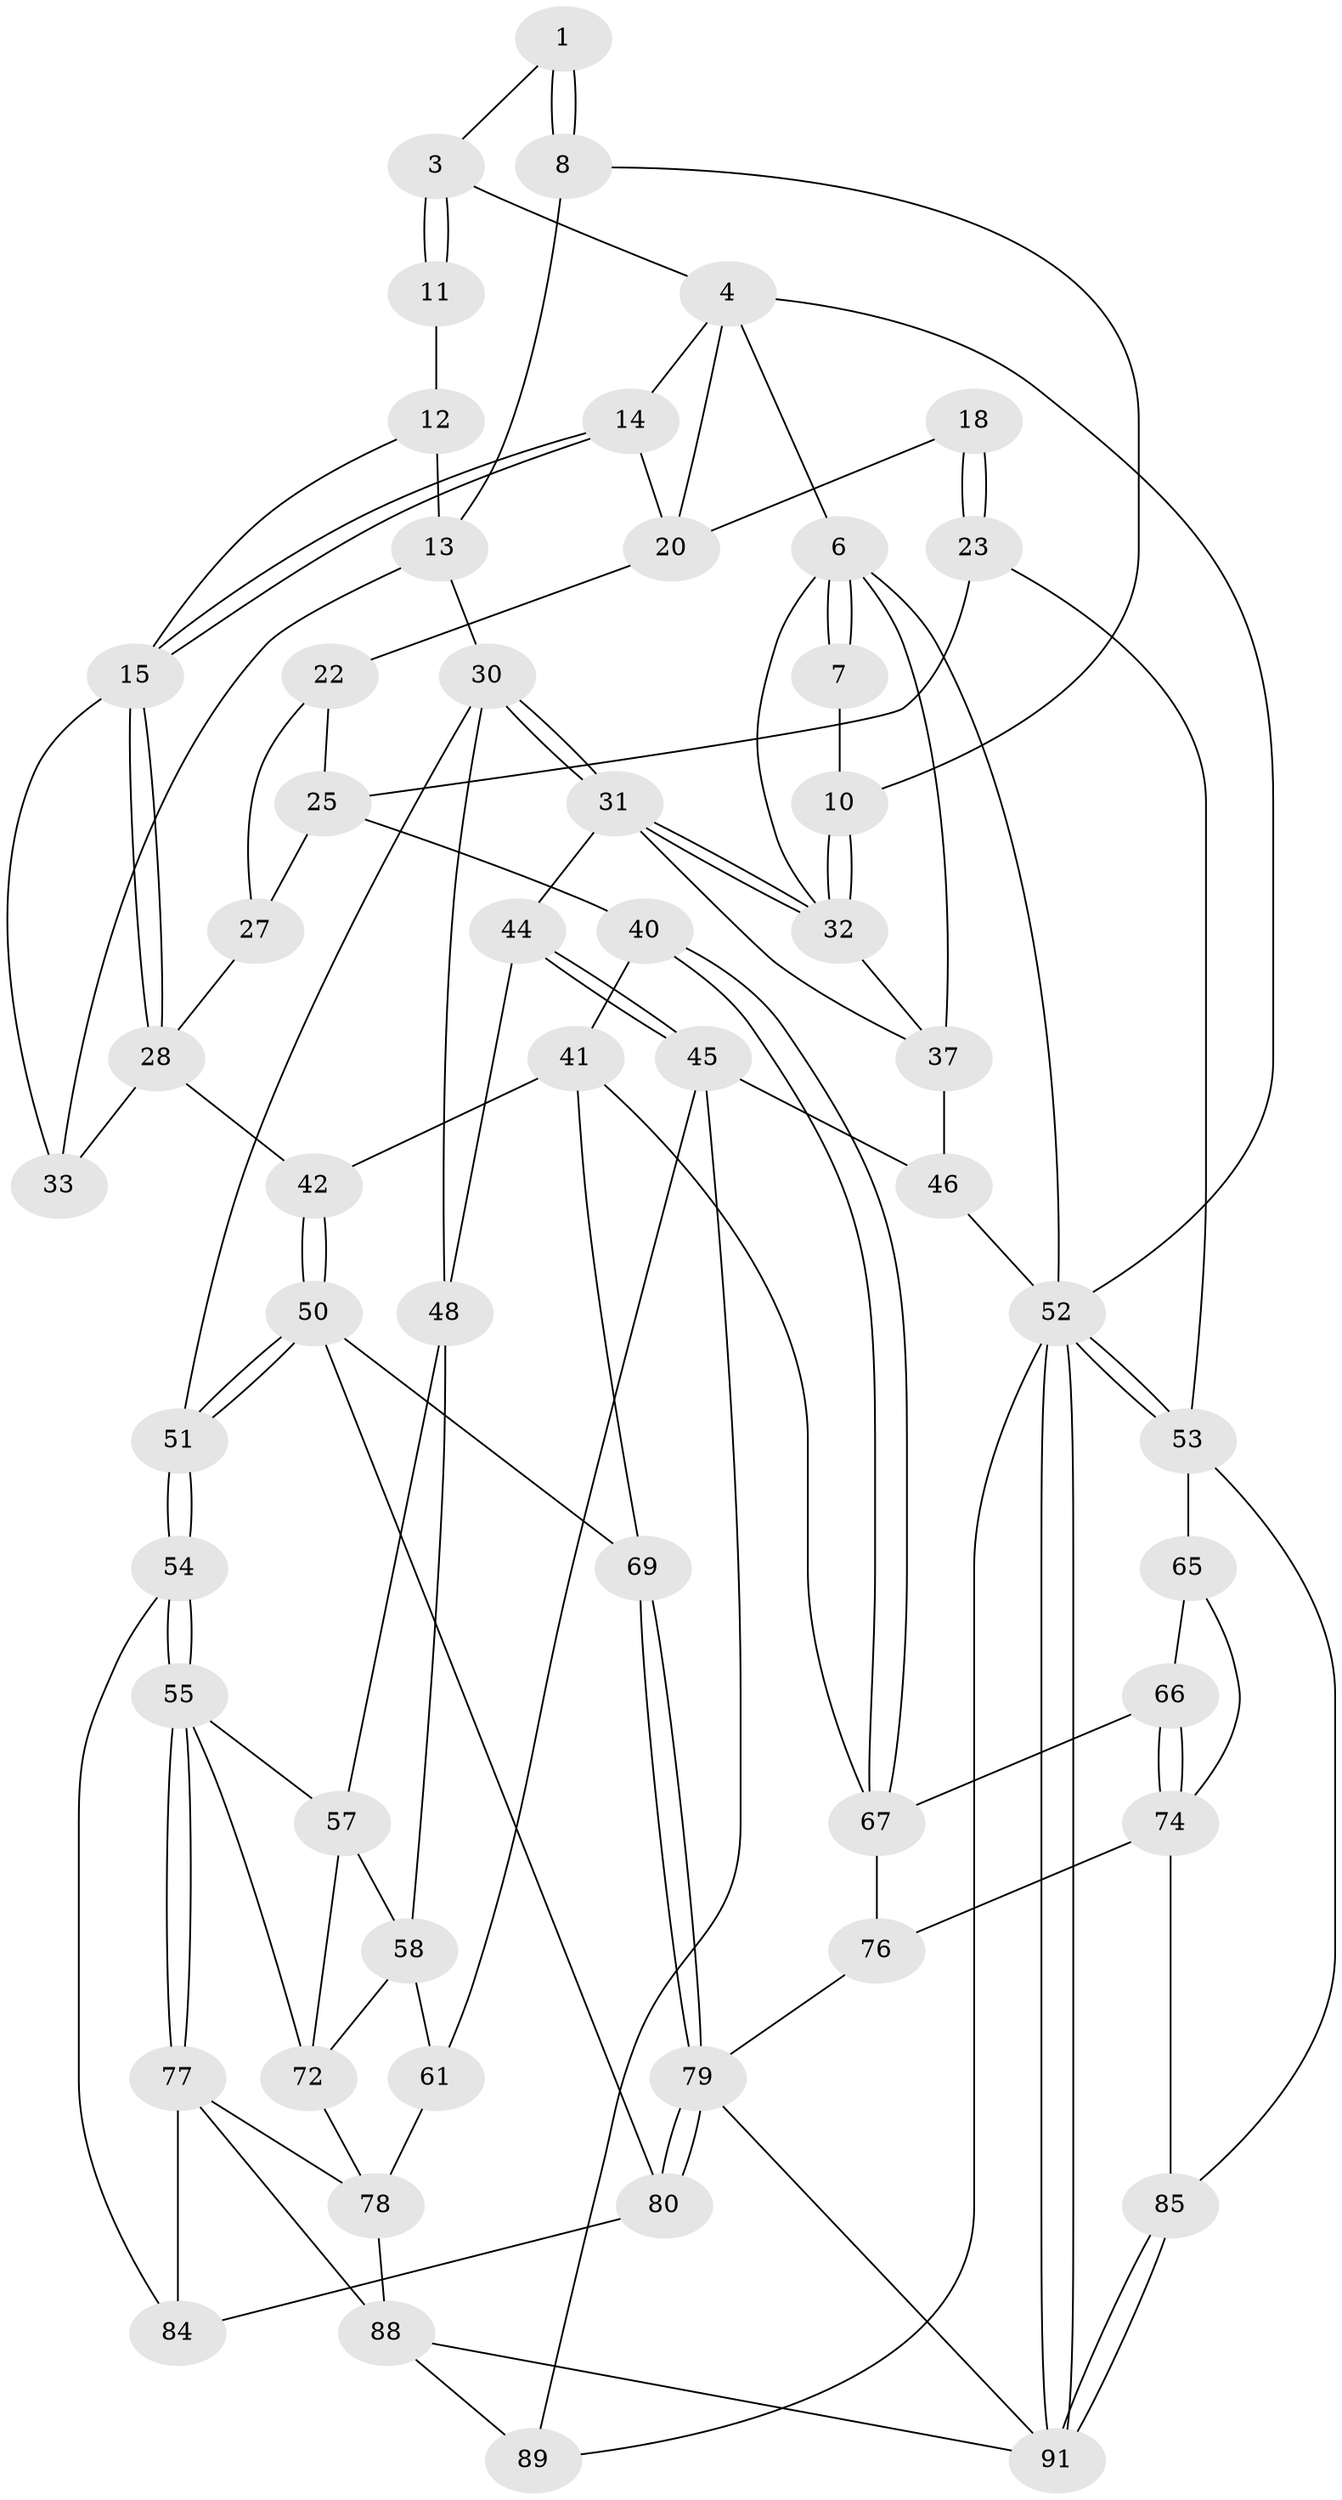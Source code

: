 // original degree distribution, {3: 0.05434782608695652, 4: 0.22826086956521738, 6: 0.2717391304347826, 5: 0.44565217391304346}
// Generated by graph-tools (version 1.1) at 2025/11/02/27/25 16:11:55]
// undirected, 56 vertices, 120 edges
graph export_dot {
graph [start="1"]
  node [color=gray90,style=filled];
  1 [pos="+0.3838620735253172+0",super="+2"];
  3 [pos="+0.6738034767706202+0"];
  4 [pos="+0.733656974577163+0",super="+5"];
  6 [pos="+0+0",super="+35"];
  7 [pos="+0.09571794460444856+0"];
  8 [pos="+0.3795778208717209+0.18605139773237633",super="+9"];
  10 [pos="+0.3327196832422093+0.2177831977572185"];
  11 [pos="+0.614999168823106+0.10839715121600398"];
  12 [pos="+0.5176705912246381+0.2561165694738145",super="+17"];
  13 [pos="+0.44848806280645614+0.26233203992545623",super="+29"];
  14 [pos="+0.7975487153141358+0.22749116359413935"];
  15 [pos="+0.7101278169856552+0.34914653674528917",super="+16"];
  18 [pos="+0.8633172533842842+0.26049681429100247",super="+19"];
  20 [pos="+1+0.013411950057363951",super="+21"];
  22 [pos="+0.8571381677850407+0.25916301185024987",super="+26"];
  23 [pos="+1+0.4915868397986028",super="+24"];
  25 [pos="+1+0.5324784314866221",super="+39"];
  27 [pos="+0.7355647339179244+0.3778372322039814"];
  28 [pos="+0.7284716072534251+0.37064784572762",super="+38"];
  30 [pos="+0.4400111916853339+0.5211382107086701",super="+47"];
  31 [pos="+0.2823283725059213+0.4009903140940496",super="+36"];
  32 [pos="+0.2929775419712451+0.2504530859456413",super="+34"];
  33 [pos="+0.5472784253776094+0.4843870085107854"];
  37 [pos="+0.20113438202780368+0.46863376892867",super="+43"];
  40 [pos="+0.7741521336438658+0.6209501794122585"];
  41 [pos="+0.7530250606203291+0.6280070133263576",super="+68"];
  42 [pos="+0.649567046954511+0.6050149120095485"];
  44 [pos="+0.21482184681314812+0.591623743276349"];
  45 [pos="+0+0.6893347589731248",super="+62"];
  46 [pos="+0+0.6656776822212084"];
  48 [pos="+0.3795294235095895+0.5746990451771181",super="+49"];
  50 [pos="+0.530410733464894+0.7297622298812471",super="+70"];
  51 [pos="+0.5253559896019034+0.7315459561603488"];
  52 [pos="+1+1",super="+63"];
  53 [pos="+1+0.7169360127887502",super="+64"];
  54 [pos="+0.5232350617974891+0.7343006725697048",super="+83"];
  55 [pos="+0.49409781470917963+0.7616760911820895",super="+56"];
  57 [pos="+0.37909729953943916+0.5860083467744024",super="+59"];
  58 [pos="+0.25389165038070666+0.6766875094587718",super="+60"];
  61 [pos="+0.14015501281680134+0.8178174325328528"];
  65 [pos="+0.9539657663489176+0.7466892265267117"];
  66 [pos="+0.8313967662608225+0.7374183809699154"];
  67 [pos="+0.8280471024010309+0.7341744729347555",super="+71"];
  69 [pos="+0.689466172270432+0.770948997615585"];
  72 [pos="+0.32023523326370135+0.729409247591982",super="+73"];
  74 [pos="+0.8423302345593151+0.804645655209116",super="+75"];
  76 [pos="+0.8204751138087822+0.8951004861013626"];
  77 [pos="+0.480813174977407+0.8053323408465789",super="+86"];
  78 [pos="+0.32060504737957785+0.8045818089263753",super="+87"];
  79 [pos="+0.6920132271259797+0.9553477400405809",super="+82"];
  80 [pos="+0.6494545147767232+0.9332291861515073",super="+81"];
  84 [pos="+0.5942021661215018+0.9156907507768567"];
  85 [pos="+0.8994499720047074+0.8804184421769601"];
  88 [pos="+0.3756940175184946+1",super="+90"];
  89 [pos="+0.09169856008713725+1"];
  91 [pos="+1+1",super="+92"];
  1 -- 8 [weight=2];
  1 -- 8;
  1 -- 3;
  3 -- 4;
  3 -- 11;
  3 -- 11;
  4 -- 14;
  4 -- 20;
  4 -- 6;
  4 -- 52;
  6 -- 7;
  6 -- 7;
  6 -- 32;
  6 -- 52;
  6 -- 37;
  7 -- 10;
  8 -- 10;
  8 -- 13;
  10 -- 32;
  10 -- 32;
  11 -- 12 [weight=2];
  12 -- 13;
  12 -- 15;
  13 -- 33;
  13 -- 30;
  14 -- 15;
  14 -- 15;
  14 -- 20;
  15 -- 28;
  15 -- 28;
  15 -- 33;
  18 -- 23 [weight=2];
  18 -- 23;
  18 -- 20;
  20 -- 22;
  22 -- 25;
  22 -- 27;
  23 -- 25;
  23 -- 53;
  25 -- 40;
  25 -- 27;
  27 -- 28;
  28 -- 33;
  28 -- 42;
  30 -- 31;
  30 -- 31;
  30 -- 48;
  30 -- 51;
  31 -- 32;
  31 -- 32;
  31 -- 44;
  31 -- 37;
  32 -- 37;
  37 -- 46;
  40 -- 41;
  40 -- 67;
  40 -- 67;
  41 -- 42;
  41 -- 67;
  41 -- 69;
  42 -- 50;
  42 -- 50;
  44 -- 45;
  44 -- 45;
  44 -- 48;
  45 -- 46;
  45 -- 89;
  45 -- 61;
  46 -- 52;
  48 -- 57;
  48 -- 58;
  50 -- 51;
  50 -- 51;
  50 -- 69;
  50 -- 80;
  51 -- 54;
  51 -- 54;
  52 -- 53;
  52 -- 53;
  52 -- 91;
  52 -- 91;
  52 -- 89;
  53 -- 65;
  53 -- 85;
  54 -- 55;
  54 -- 55;
  54 -- 84;
  55 -- 77;
  55 -- 77;
  55 -- 72;
  55 -- 57;
  57 -- 72;
  57 -- 58;
  58 -- 61;
  58 -- 72;
  61 -- 78;
  65 -- 66;
  65 -- 74;
  66 -- 67;
  66 -- 74;
  66 -- 74;
  67 -- 76;
  69 -- 79;
  69 -- 79;
  72 -- 78;
  74 -- 76;
  74 -- 85;
  76 -- 79;
  77 -- 78;
  77 -- 88;
  77 -- 84;
  78 -- 88;
  79 -- 80;
  79 -- 80;
  79 -- 91;
  80 -- 84;
  85 -- 91;
  85 -- 91;
  88 -- 89;
  88 -- 91;
}

